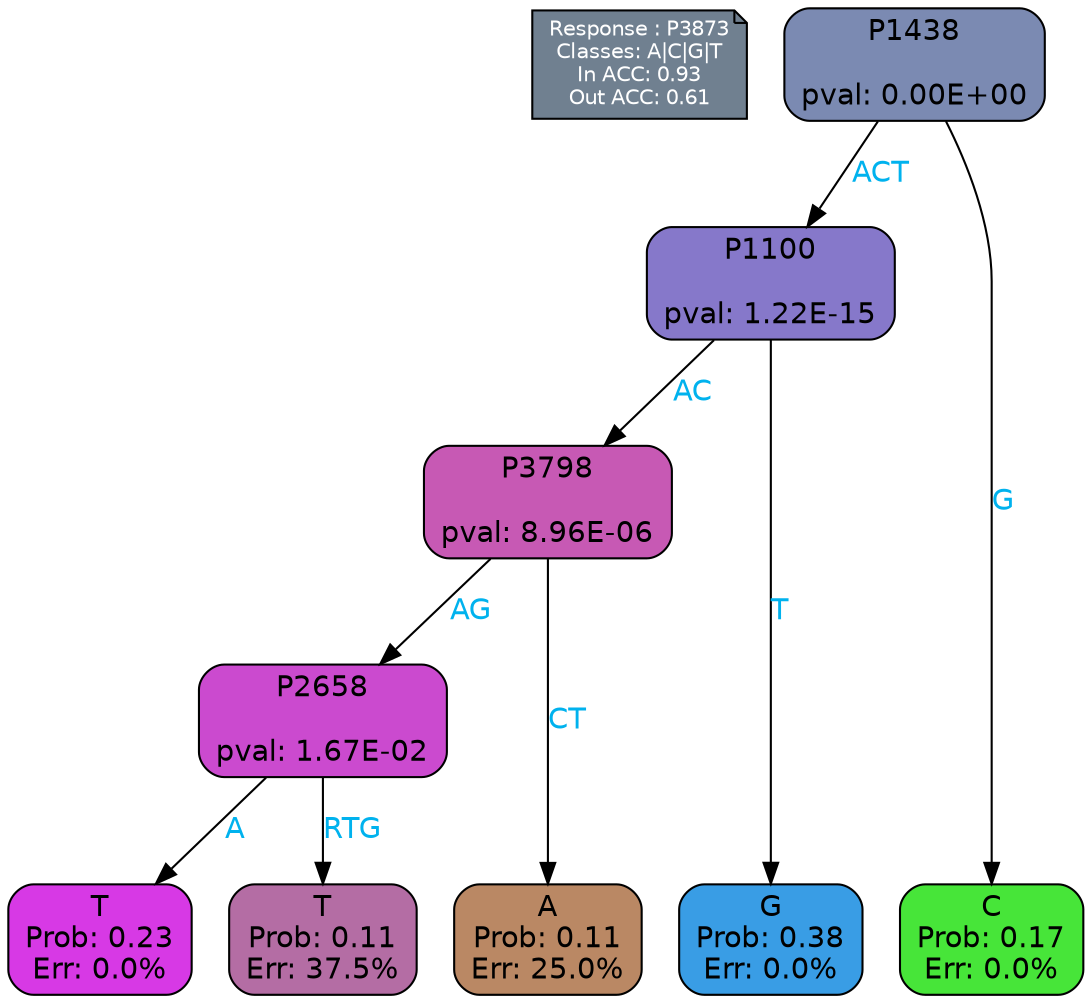 digraph Tree {
node [shape=box, style="filled, rounded", color="black", fontname=helvetica] ;
graph [ranksep=equally, splines=polylines, bgcolor=transparent, dpi=600] ;
edge [fontname=helvetica] ;
LEGEND [label="Response : P3873
Classes: A|C|G|T
In ACC: 0.93
Out ACC: 0.61
",shape=note,align=left,style=filled,fillcolor="slategray",fontcolor="white",fontsize=10];1 [label="P1438

pval: 0.00E+00", fillcolor="#7b8ab2"] ;
2 [label="P1100

pval: 1.22E-15", fillcolor="#8678ca"] ;
3 [label="P3798

pval: 8.96E-06", fillcolor="#c759b4"] ;
4 [label="P2658

pval: 1.67E-02", fillcolor="#cb4acf"] ;
5 [label="T
Prob: 0.23
Err: 0.0%", fillcolor="#d739e5"] ;
6 [label="T
Prob: 0.11
Err: 37.5%", fillcolor="#b46da4"] ;
7 [label="A
Prob: 0.11
Err: 25.0%", fillcolor="#ba8864"] ;
8 [label="G
Prob: 0.38
Err: 0.0%", fillcolor="#399de5"] ;
9 [label="C
Prob: 0.17
Err: 0.0%", fillcolor="#47e539"] ;
1 -> 9 [label="G",fontcolor=deepskyblue2] ;
1 -> 2 [label="ACT",fontcolor=deepskyblue2] ;
2 -> 8 [label="T",fontcolor=deepskyblue2] ;
2 -> 3 [label="AC",fontcolor=deepskyblue2] ;
3 -> 4 [label="AG",fontcolor=deepskyblue2] ;
3 -> 7 [label="CT",fontcolor=deepskyblue2] ;
4 -> 5 [label="A",fontcolor=deepskyblue2] ;
4 -> 6 [label="RTG",fontcolor=deepskyblue2] ;
{rank = same; 5;6;7;8;9;}{rank = same; LEGEND;1;}}